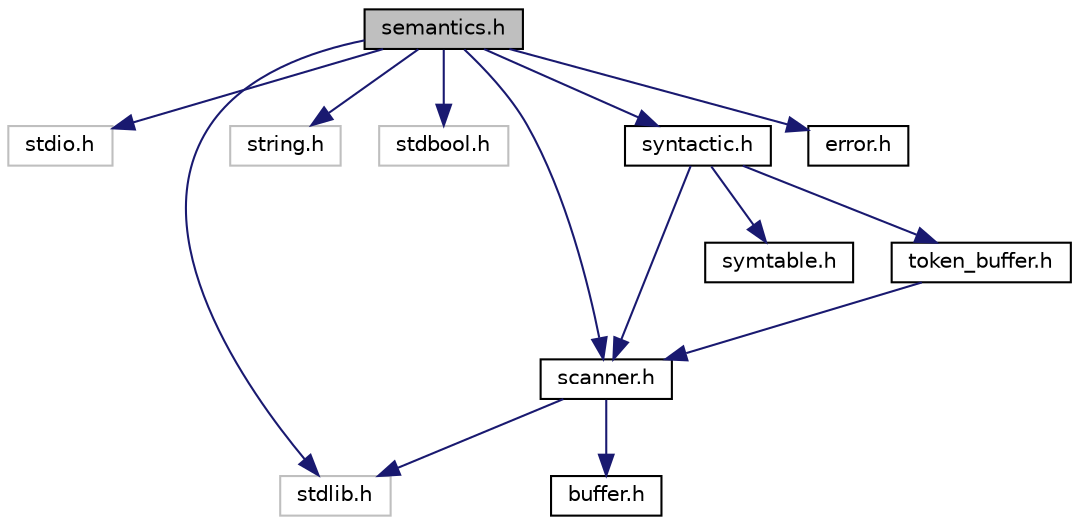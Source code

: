 digraph "semantics.h"
{
 // LATEX_PDF_SIZE
  edge [fontname="Helvetica",fontsize="10",labelfontname="Helvetica",labelfontsize="10"];
  node [fontname="Helvetica",fontsize="10",shape=record];
  Node1 [label="semantics.h",height=0.2,width=0.4,color="black", fillcolor="grey75", style="filled", fontcolor="black",tooltip="Implementation of semantics."];
  Node1 -> Node2 [color="midnightblue",fontsize="10",style="solid",fontname="Helvetica"];
  Node2 [label="stdio.h",height=0.2,width=0.4,color="grey75", fillcolor="white", style="filled",tooltip=" "];
  Node1 -> Node3 [color="midnightblue",fontsize="10",style="solid",fontname="Helvetica"];
  Node3 [label="stdlib.h",height=0.2,width=0.4,color="grey75", fillcolor="white", style="filled",tooltip=" "];
  Node1 -> Node4 [color="midnightblue",fontsize="10",style="solid",fontname="Helvetica"];
  Node4 [label="string.h",height=0.2,width=0.4,color="grey75", fillcolor="white", style="filled",tooltip=" "];
  Node1 -> Node5 [color="midnightblue",fontsize="10",style="solid",fontname="Helvetica"];
  Node5 [label="stdbool.h",height=0.2,width=0.4,color="grey75", fillcolor="white", style="filled",tooltip=" "];
  Node1 -> Node6 [color="midnightblue",fontsize="10",style="solid",fontname="Helvetica"];
  Node6 [label="scanner.h",height=0.2,width=0.4,color="black", fillcolor="white", style="filled",URL="$scanner_8h.html",tooltip="Library for lexical analysis."];
  Node6 -> Node3 [color="midnightblue",fontsize="10",style="solid",fontname="Helvetica"];
  Node6 -> Node7 [color="midnightblue",fontsize="10",style="solid",fontname="Helvetica"];
  Node7 [label="buffer.h",height=0.2,width=0.4,color="black", fillcolor="white", style="filled",URL="$buffer_8h.html",tooltip="Library for lexical analysis."];
  Node1 -> Node8 [color="midnightblue",fontsize="10",style="solid",fontname="Helvetica"];
  Node8 [label="syntactic.h",height=0.2,width=0.4,color="black", fillcolor="white", style="filled",URL="$syntactic_8h.html",tooltip="Implementation of syntactic analysand."];
  Node8 -> Node6 [color="midnightblue",fontsize="10",style="solid",fontname="Helvetica"];
  Node8 -> Node9 [color="midnightblue",fontsize="10",style="solid",fontname="Helvetica"];
  Node9 [label="symtable.h",height=0.2,width=0.4,color="black", fillcolor="white", style="filled",URL="$symtable_8h.html",tooltip="Implementation of symtable."];
  Node8 -> Node10 [color="midnightblue",fontsize="10",style="solid",fontname="Helvetica"];
  Node10 [label="token_buffer.h",height=0.2,width=0.4,color="black", fillcolor="white", style="filled",URL="$token__buffer_8h.html",tooltip="Library Token_buffer. Token_buffer is a supportive data structure for syntax analysis."];
  Node10 -> Node6 [color="midnightblue",fontsize="10",style="solid",fontname="Helvetica"];
  Node1 -> Node11 [color="midnightblue",fontsize="10",style="solid",fontname="Helvetica"];
  Node11 [label="error.h",height=0.2,width=0.4,color="black", fillcolor="white", style="filled",URL="$error_8h.html",tooltip="Definition of error codes and return values."];
}
